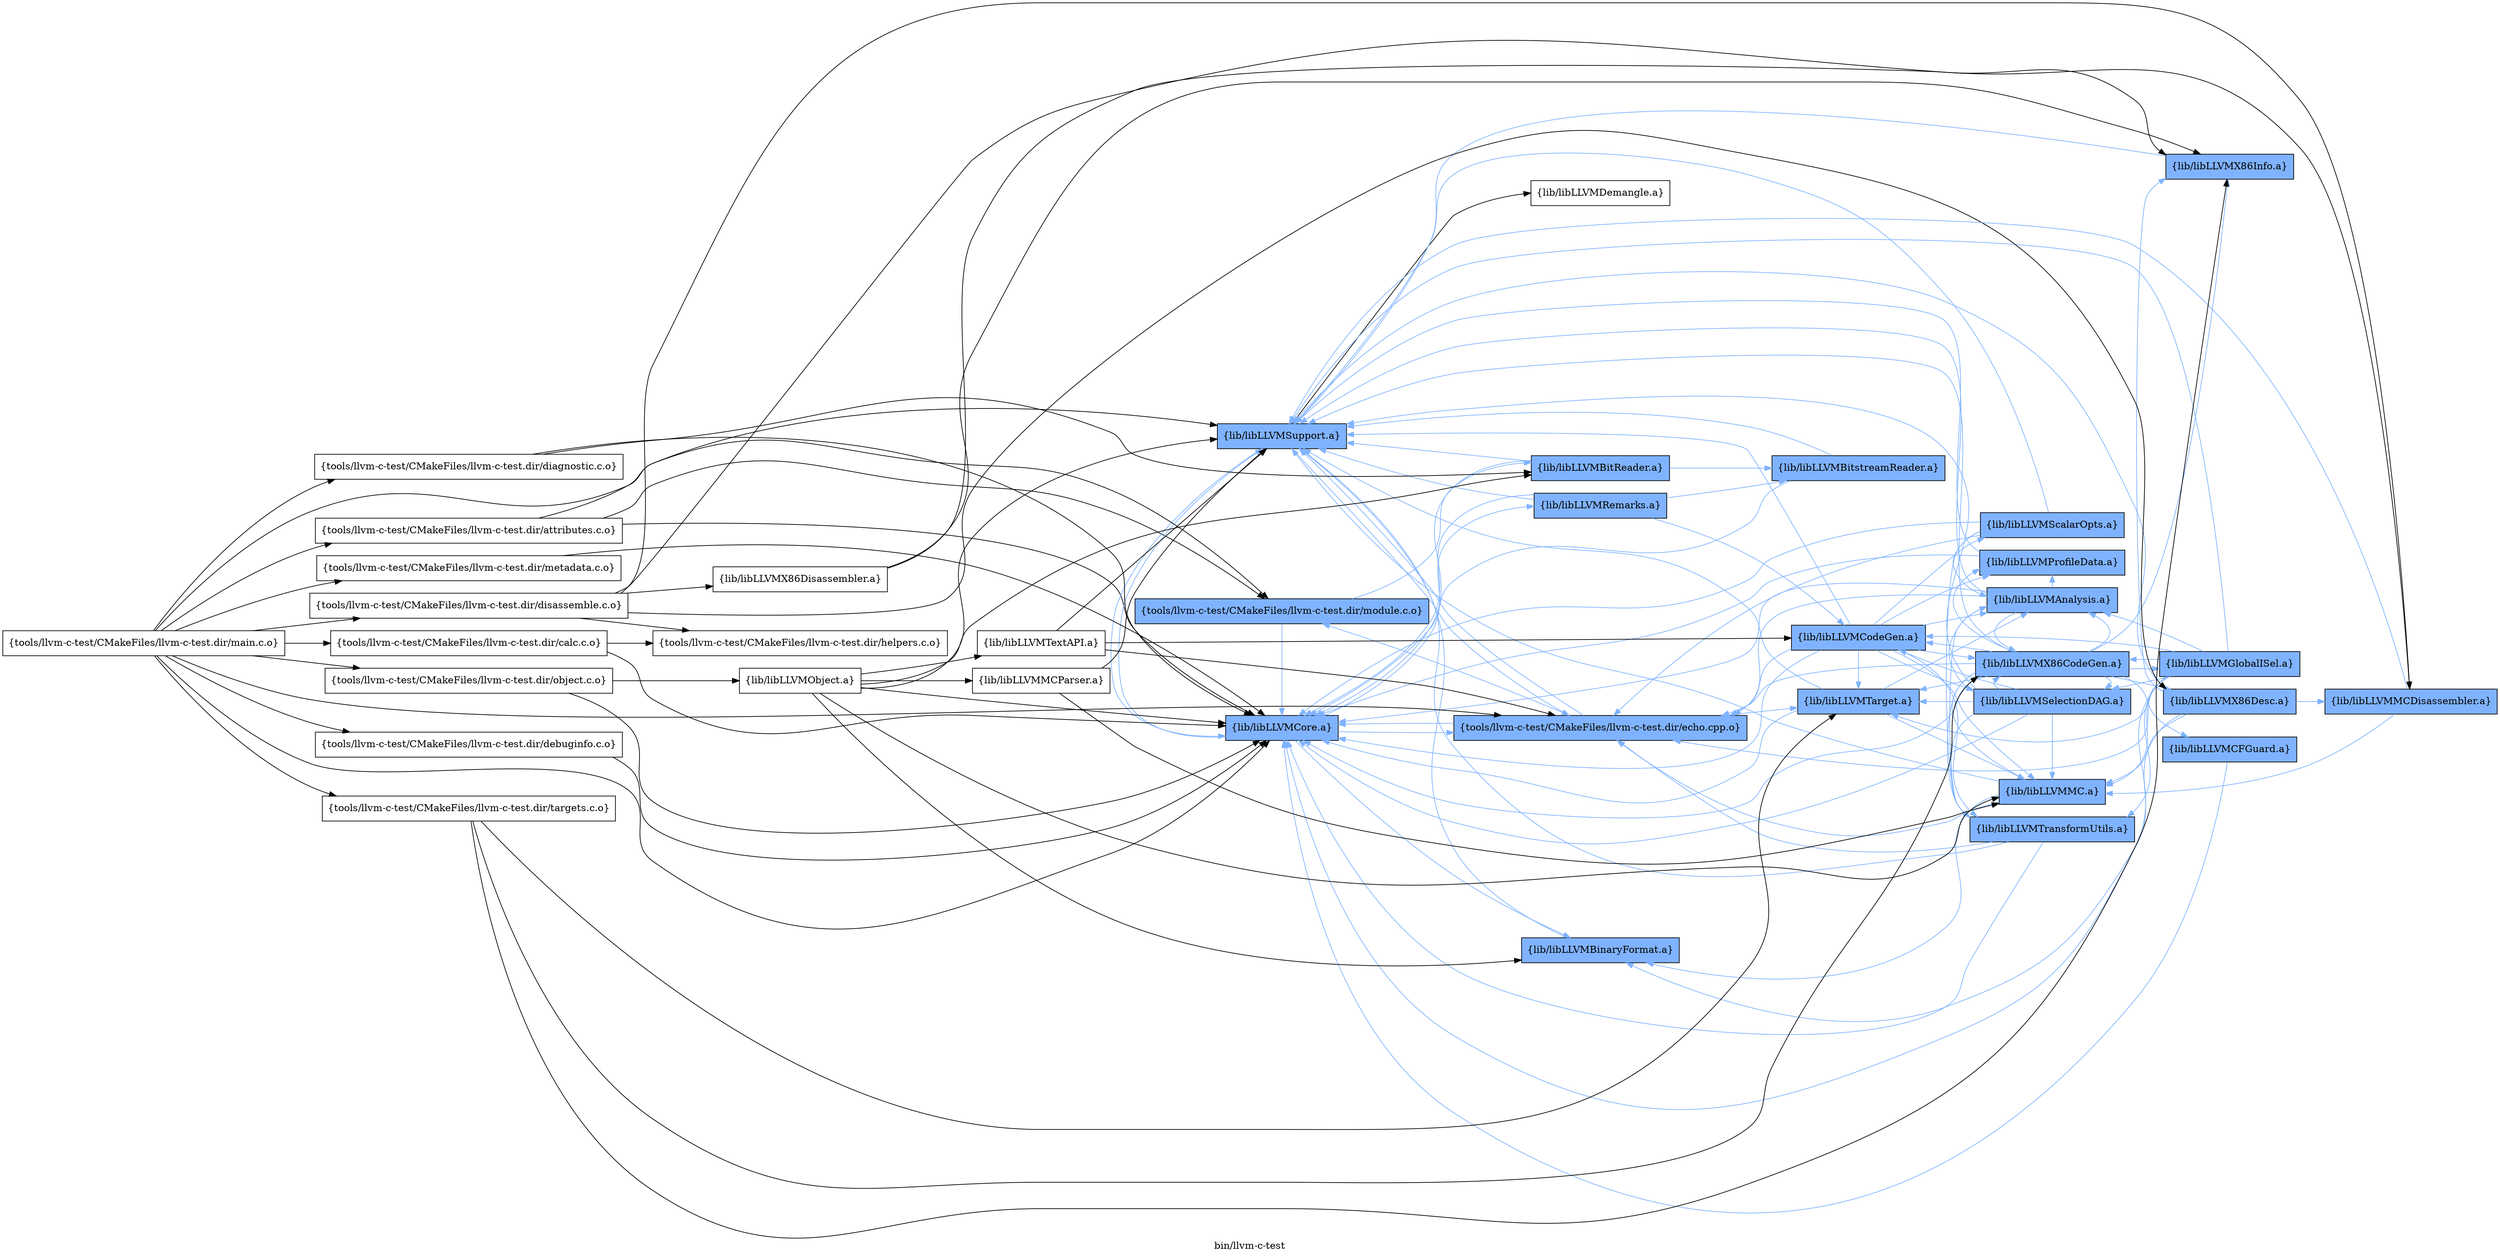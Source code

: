 digraph "bin/llvm-c-test" {
	label="bin/llvm-c-test";
	rankdir=LR;
	{ rank=same; Node0x5613f581a798;  }
	{ rank=same; Node0x5613f58150b8; Node0x5613f5809f38; Node0x5613f580a118;  }
	{ rank=same; Node0x5613f580a4d8; Node0x5613f5819a78; Node0x5613f5818f38; Node0x5613f58186c8; Node0x5613f5818d08;  }
	{ rank=same; Node0x5613f5817bd8; Node0x5613f580a6b8; Node0x5613f580e308;  }
	{ rank=same; Node0x5613f580ef38; Node0x5613f58176d8; Node0x5613f580ba18; Node0x5613f580e948; Node0x5613f580c9b8; Node0x5613f5811b48; Node0x5613f580ddb8;  }
	{ rank=same; Node0x5613f580a9d8; Node0x5613f580bab8; Node0x5613f5812098; Node0x5613f580b338;  }

	Node0x5613f581a798 [shape=record,shape=box,group=0,label="{tools/llvm-c-test/CMakeFiles/llvm-c-test.dir/attributes.c.o}"];
	Node0x5613f581a798 -> Node0x5613f58150b8;
	Node0x5613f581a798 -> Node0x5613f5809f38;
	Node0x5613f581a798 -> Node0x5613f580a118;
	Node0x5613f58150b8 [shape=record,shape=box,group=1,style=filled,fillcolor="0.600000 0.5 1",label="{tools/llvm-c-test/CMakeFiles/llvm-c-test.dir/module.c.o}"];
	Node0x5613f58150b8 -> Node0x5613f580a4d8[color="0.600000 0.5 1"];
	Node0x5613f58150b8 -> Node0x5613f5809f38[color="0.600000 0.5 1"];
	Node0x5613f5809f38 [shape=record,shape=box,group=1,style=filled,fillcolor="0.600000 0.5 1",label="{lib/libLLVMCore.a}"];
	Node0x5613f5809f38 -> Node0x5613f580a118[color="0.600000 0.5 1"];
	Node0x5613f5809f38 -> Node0x5613f5819a78[color="0.600000 0.5 1"];
	Node0x5613f5809f38 -> Node0x5613f5818f38[color="0.600000 0.5 1"];
	Node0x5613f5809f38 -> Node0x5613f58186c8[color="0.600000 0.5 1"];
	Node0x5613f580a118 [shape=record,shape=box,group=1,style=filled,fillcolor="0.600000 0.5 1",label="{lib/libLLVMSupport.a}"];
	Node0x5613f580a118 -> Node0x5613f5818f38[color="0.600000 0.5 1"];
	Node0x5613f580a118 -> Node0x5613f5809f38[color="0.600000 0.5 1"];
	Node0x5613f580a118 -> Node0x5613f5818d08;
	Node0x5613f581aec8 [shape=record,shape=box,group=0,label="{tools/llvm-c-test/CMakeFiles/llvm-c-test.dir/calc.c.o}"];
	Node0x5613f581aec8 -> Node0x5613f581d178;
	Node0x5613f581aec8 -> Node0x5613f5809f38;
	Node0x5613f581d178 [shape=record,shape=box,group=0,label="{tools/llvm-c-test/CMakeFiles/llvm-c-test.dir/helpers.c.o}"];
	Node0x5613f581a1a8 [shape=record,shape=box,group=0,label="{tools/llvm-c-test/CMakeFiles/llvm-c-test.dir/debuginfo.c.o}"];
	Node0x5613f581a1a8 -> Node0x5613f5809f38;
	Node0x5613f58195c8 [shape=record,shape=box,group=0,label="{tools/llvm-c-test/CMakeFiles/llvm-c-test.dir/diagnostic.c.o}"];
	Node0x5613f58195c8 -> Node0x5613f580a4d8;
	Node0x5613f58195c8 -> Node0x5613f5809f38;
	Node0x5613f580a4d8 [shape=record,shape=box,group=1,style=filled,fillcolor="0.600000 0.5 1",label="{lib/libLLVMBitReader.a}"];
	Node0x5613f580a4d8 -> Node0x5613f5809f38[color="0.600000 0.5 1"];
	Node0x5613f580a4d8 -> Node0x5613f580a118[color="0.600000 0.5 1"];
	Node0x5613f580a4d8 -> Node0x5613f5817bd8[color="0.600000 0.5 1"];
	Node0x5613f5819bb8 [shape=record,shape=box,group=0,label="{tools/llvm-c-test/CMakeFiles/llvm-c-test.dir/disassemble.c.o}"];
	Node0x5613f5819bb8 -> Node0x5613f581d178;
	Node0x5613f5819bb8 -> Node0x5613f580ae38;
	Node0x5613f5819bb8 -> Node0x5613f580a9d8;
	Node0x5613f5819bb8 -> Node0x5613f580b338;
	Node0x5613f5819bb8 -> Node0x5613f5809a38;
	Node0x5613f580ae38 [shape=record,shape=box,group=0,label="{lib/libLLVMX86Disassembler.a}"];
	Node0x5613f580ae38 -> Node0x5613f580a9d8;
	Node0x5613f580ae38 -> Node0x5613f5809a38;
	Node0x5613f580a9d8 [shape=record,shape=box,group=1,style=filled,fillcolor="0.600000 0.5 1",label="{lib/libLLVMX86Info.a}"];
	Node0x5613f580a9d8 -> Node0x5613f580a118[color="0.600000 0.5 1"];
	Node0x5613f580b338 [shape=record,shape=box,group=1,style=filled,fillcolor="0.600000 0.5 1",label="{lib/libLLVMX86Desc.a}"];
	Node0x5613f580b338 -> Node0x5613f580a9d8[color="0.600000 0.5 1"];
	Node0x5613f580b338 -> Node0x5613f5809a38[color="0.600000 0.5 1"];
	Node0x5613f580b338 -> Node0x5613f580a118[color="0.600000 0.5 1"];
	Node0x5613f580b338 -> Node0x5613f58176d8[color="0.600000 0.5 1"];
	Node0x5613f580b338 -> Node0x5613f5819a78[color="0.600000 0.5 1"];
	Node0x5613f5809a38 [shape=record,shape=box,group=1,style=filled,fillcolor="0.600000 0.5 1",label="{lib/libLLVMMCDisassembler.a}"];
	Node0x5613f5809a38 -> Node0x5613f580a118[color="0.600000 0.5 1"];
	Node0x5613f5809a38 -> Node0x5613f58176d8[color="0.600000 0.5 1"];
	Node0x5613f5818f38 [shape=record,shape=box,group=1,style=filled,fillcolor="0.600000 0.5 1",label="{tools/llvm-c-test/CMakeFiles/llvm-c-test.dir/echo.cpp.o}"];
	Node0x5613f5818f38 -> Node0x5613f58150b8[color="0.600000 0.5 1"];
	Node0x5613f5818f38 -> Node0x5613f5809f38[color="0.600000 0.5 1"];
	Node0x5613f5818f38 -> Node0x5613f580a118[color="0.600000 0.5 1"];
	Node0x5613f5818f38 -> Node0x5613f580a6b8[color="0.600000 0.5 1"];
	Node0x5613f580a6b8 [shape=record,shape=box,group=1,style=filled,fillcolor="0.600000 0.5 1",label="{lib/libLLVMTarget.a}"];
	Node0x5613f580a6b8 -> Node0x5613f5809f38[color="0.600000 0.5 1"];
	Node0x5613f580a6b8 -> Node0x5613f580a118[color="0.600000 0.5 1"];
	Node0x5613f580a6b8 -> Node0x5613f580ef38[color="0.600000 0.5 1"];
	Node0x5613f580a6b8 -> Node0x5613f58176d8[color="0.600000 0.5 1"];
	Node0x5613f5816af8 [shape=record,shape=box,group=0,label="{tools/llvm-c-test/CMakeFiles/llvm-c-test.dir/main.c.o}"];
	Node0x5613f5816af8 -> Node0x5613f581a798;
	Node0x5613f5816af8 -> Node0x5613f581aec8;
	Node0x5613f5816af8 -> Node0x5613f581a1a8;
	Node0x5613f5816af8 -> Node0x5613f58195c8;
	Node0x5613f5816af8 -> Node0x5613f5819bb8;
	Node0x5613f5816af8 -> Node0x5613f5818f38;
	Node0x5613f5816af8 -> Node0x5613f58150b8;
	Node0x5613f5816af8 -> Node0x5613f58152e8;
	Node0x5613f5816af8 -> Node0x5613f5815748;
	Node0x5613f5816af8 -> Node0x5613f5813b28;
	Node0x5613f5816af8 -> Node0x5613f5809f38;
	Node0x5613f58152e8 [shape=record,shape=box,group=0,label="{tools/llvm-c-test/CMakeFiles/llvm-c-test.dir/metadata.c.o}"];
	Node0x5613f58152e8 -> Node0x5613f5809f38;
	Node0x5613f5815748 [shape=record,shape=box,group=0,label="{tools/llvm-c-test/CMakeFiles/llvm-c-test.dir/object.c.o}"];
	Node0x5613f5815748 -> Node0x5613f5809f38;
	Node0x5613f5815748 -> Node0x5613f5809c18;
	Node0x5613f5813b28 [shape=record,shape=box,group=0,label="{tools/llvm-c-test/CMakeFiles/llvm-c-test.dir/targets.c.o}"];
	Node0x5613f5813b28 -> Node0x5613f580ba18;
	Node0x5613f5813b28 -> Node0x5613f580a9d8;
	Node0x5613f5813b28 -> Node0x5613f580a6b8;
	Node0x5613f5809c18 [shape=record,shape=box,group=0,label="{lib/libLLVMObject.a}"];
	Node0x5613f5809c18 -> Node0x5613f580a118;
	Node0x5613f5809c18 -> Node0x5613f5819a78;
	Node0x5613f5809c18 -> Node0x5613f58176d8;
	Node0x5613f5809c18 -> Node0x5613f580a4d8;
	Node0x5613f5809c18 -> Node0x5613f5809f38;
	Node0x5613f5809c18 -> Node0x5613f580fe88;
	Node0x5613f5809c18 -> Node0x5613f5810338;
	Node0x5613f580ba18 [shape=record,shape=box,group=1,style=filled,fillcolor="0.600000 0.5 1",label="{lib/libLLVMX86CodeGen.a}"];
	Node0x5613f580ba18 -> Node0x5613f580a9d8[color="0.600000 0.5 1"];
	Node0x5613f580ba18 -> Node0x5613f5809f38[color="0.600000 0.5 1"];
	Node0x5613f580ba18 -> Node0x5613f580a118[color="0.600000 0.5 1"];
	Node0x5613f580ba18 -> Node0x5613f580a6b8[color="0.600000 0.5 1"];
	Node0x5613f580ba18 -> Node0x5613f580bab8[color="0.600000 0.5 1"];
	Node0x5613f580ba18 -> Node0x5613f580ef38[color="0.600000 0.5 1"];
	Node0x5613f580ba18 -> Node0x5613f580c9b8[color="0.600000 0.5 1"];
	Node0x5613f580ba18 -> Node0x5613f580e308[color="0.600000 0.5 1"];
	Node0x5613f580ba18 -> Node0x5613f5812098[color="0.600000 0.5 1"];
	Node0x5613f580ba18 -> Node0x5613f58176d8[color="0.600000 0.5 1"];
	Node0x5613f580ba18 -> Node0x5613f580b338[color="0.600000 0.5 1"];
	Node0x5613f580ba18 -> Node0x5613f5818f38[color="0.600000 0.5 1"];
	Node0x5613f580ba18 -> Node0x5613f5811b48[color="0.600000 0.5 1"];
	Node0x5613f580ba18 -> Node0x5613f580e948[color="0.600000 0.5 1"];
	Node0x5613f580bab8 [shape=record,shape=box,group=1,style=filled,fillcolor="0.600000 0.5 1",label="{lib/libLLVMGlobalISel.a}"];
	Node0x5613f580bab8 -> Node0x5613f5809f38[color="0.600000 0.5 1"];
	Node0x5613f580bab8 -> Node0x5613f580a118[color="0.600000 0.5 1"];
	Node0x5613f580bab8 -> Node0x5613f580e308[color="0.600000 0.5 1"];
	Node0x5613f580bab8 -> Node0x5613f580a6b8[color="0.600000 0.5 1"];
	Node0x5613f580bab8 -> Node0x5613f580ef38[color="0.600000 0.5 1"];
	Node0x5613f580bab8 -> Node0x5613f580c9b8[color="0.600000 0.5 1"];
	Node0x5613f580bab8 -> Node0x5613f580e948[color="0.600000 0.5 1"];
	Node0x5613f580bab8 -> Node0x5613f58176d8[color="0.600000 0.5 1"];
	Node0x5613f580bab8 -> Node0x5613f580ba18[color="0.600000 0.5 1"];
	Node0x5613f580bab8 -> Node0x5613f5818f38[color="0.600000 0.5 1"];
	Node0x5613f580ef38 [shape=record,shape=box,group=1,style=filled,fillcolor="0.600000 0.5 1",label="{lib/libLLVMAnalysis.a}"];
	Node0x5613f580ef38 -> Node0x5613f5809f38[color="0.600000 0.5 1"];
	Node0x5613f580ef38 -> Node0x5613f580ba18[color="0.600000 0.5 1"];
	Node0x5613f580ef38 -> Node0x5613f580a118[color="0.600000 0.5 1"];
	Node0x5613f580ef38 -> Node0x5613f5818f38[color="0.600000 0.5 1"];
	Node0x5613f580ef38 -> Node0x5613f5811b48[color="0.600000 0.5 1"];
	Node0x5613f580c9b8 [shape=record,shape=box,group=1,style=filled,fillcolor="0.600000 0.5 1",label="{lib/libLLVMSelectionDAG.a}"];
	Node0x5613f580c9b8 -> Node0x5613f5809f38[color="0.600000 0.5 1"];
	Node0x5613f580c9b8 -> Node0x5613f580a118[color="0.600000 0.5 1"];
	Node0x5613f580c9b8 -> Node0x5613f580ef38[color="0.600000 0.5 1"];
	Node0x5613f580c9b8 -> Node0x5613f580e308[color="0.600000 0.5 1"];
	Node0x5613f580c9b8 -> Node0x5613f58176d8[color="0.600000 0.5 1"];
	Node0x5613f580c9b8 -> Node0x5613f580a6b8[color="0.600000 0.5 1"];
	Node0x5613f580c9b8 -> Node0x5613f580e948[color="0.600000 0.5 1"];
	Node0x5613f580c9b8 -> Node0x5613f580ba18[color="0.600000 0.5 1"];
	Node0x5613f580e308 [shape=record,shape=box,group=1,style=filled,fillcolor="0.600000 0.5 1",label="{lib/libLLVMCodeGen.a}"];
	Node0x5613f580e308 -> Node0x5613f5809f38[color="0.600000 0.5 1"];
	Node0x5613f580e308 -> Node0x5613f580a118[color="0.600000 0.5 1"];
	Node0x5613f580e308 -> Node0x5613f580ef38[color="0.600000 0.5 1"];
	Node0x5613f580e308 -> Node0x5613f580ba18[color="0.600000 0.5 1"];
	Node0x5613f580e308 -> Node0x5613f58176d8[color="0.600000 0.5 1"];
	Node0x5613f580e308 -> Node0x5613f580e948[color="0.600000 0.5 1"];
	Node0x5613f580e308 -> Node0x5613f580a6b8[color="0.600000 0.5 1"];
	Node0x5613f580e308 -> Node0x5613f5818f38[color="0.600000 0.5 1"];
	Node0x5613f580e308 -> Node0x5613f580c9b8[color="0.600000 0.5 1"];
	Node0x5613f580e308 -> Node0x5613f5811b48[color="0.600000 0.5 1"];
	Node0x5613f580e308 -> Node0x5613f580ddb8[color="0.600000 0.5 1"];
	Node0x5613f5812098 [shape=record,shape=box,group=1,style=filled,fillcolor="0.600000 0.5 1",label="{lib/libLLVMCFGuard.a}"];
	Node0x5613f5812098 -> Node0x5613f5809f38[color="0.600000 0.5 1"];
	Node0x5613f58176d8 [shape=record,shape=box,group=1,style=filled,fillcolor="0.600000 0.5 1",label="{lib/libLLVMMC.a}"];
	Node0x5613f58176d8 -> Node0x5613f580a118[color="0.600000 0.5 1"];
	Node0x5613f58176d8 -> Node0x5613f5819a78[color="0.600000 0.5 1"];
	Node0x5613f58176d8 -> Node0x5613f5818f38[color="0.600000 0.5 1"];
	Node0x5613f5811b48 [shape=record,shape=box,group=1,style=filled,fillcolor="0.600000 0.5 1",label="{lib/libLLVMProfileData.a}"];
	Node0x5613f5811b48 -> Node0x5613f5809f38[color="0.600000 0.5 1"];
	Node0x5613f5811b48 -> Node0x5613f580a118[color="0.600000 0.5 1"];
	Node0x5613f580e948 [shape=record,shape=box,group=1,style=filled,fillcolor="0.600000 0.5 1",label="{lib/libLLVMTransformUtils.a}"];
	Node0x5613f580e948 -> Node0x5613f5818f38[color="0.600000 0.5 1"];
	Node0x5613f580e948 -> Node0x5613f5809f38[color="0.600000 0.5 1"];
	Node0x5613f580e948 -> Node0x5613f580a118[color="0.600000 0.5 1"];
	Node0x5613f580e948 -> Node0x5613f580ef38[color="0.600000 0.5 1"];
	Node0x5613f5819a78 [shape=record,shape=box,group=1,style=filled,fillcolor="0.600000 0.5 1",label="{lib/libLLVMBinaryFormat.a}"];
	Node0x5613f5819a78 -> Node0x5613f580a118[color="0.600000 0.5 1"];
	Node0x5613f5817bd8 [shape=record,shape=box,group=1,style=filled,fillcolor="0.600000 0.5 1",label="{lib/libLLVMBitstreamReader.a}"];
	Node0x5613f5817bd8 -> Node0x5613f5809f38[color="0.600000 0.5 1"];
	Node0x5613f5817bd8 -> Node0x5613f580a118[color="0.600000 0.5 1"];
	Node0x5613f58186c8 [shape=record,shape=box,group=1,style=filled,fillcolor="0.600000 0.5 1",label="{lib/libLLVMRemarks.a}"];
	Node0x5613f58186c8 -> Node0x5613f580a118[color="0.600000 0.5 1"];
	Node0x5613f58186c8 -> Node0x5613f5809f38[color="0.600000 0.5 1"];
	Node0x5613f58186c8 -> Node0x5613f5817bd8[color="0.600000 0.5 1"];
	Node0x5613f58186c8 -> Node0x5613f580e308[color="0.600000 0.5 1"];
	Node0x5613f580fe88 [shape=record,shape=box,group=0,label="{lib/libLLVMMCParser.a}"];
	Node0x5613f580fe88 -> Node0x5613f580a118;
	Node0x5613f580fe88 -> Node0x5613f58176d8;
	Node0x5613f5810338 [shape=record,shape=box,group=0,label="{lib/libLLVMTextAPI.a}"];
	Node0x5613f5810338 -> Node0x5613f580a118;
	Node0x5613f5810338 -> Node0x5613f580e308;
	Node0x5613f5810338 -> Node0x5613f5818f38;
	Node0x5613f580ddb8 [shape=record,shape=box,group=1,style=filled,fillcolor="0.600000 0.5 1",label="{lib/libLLVMScalarOpts.a}"];
	Node0x5613f580ddb8 -> Node0x5613f5809f38[color="0.600000 0.5 1"];
	Node0x5613f580ddb8 -> Node0x5613f580a118[color="0.600000 0.5 1"];
	Node0x5613f580ddb8 -> Node0x5613f580e948[color="0.600000 0.5 1"];
	Node0x5613f580ddb8 -> Node0x5613f580ef38[color="0.600000 0.5 1"];
	Node0x5613f580ddb8 -> Node0x5613f5818f38[color="0.600000 0.5 1"];
	Node0x5613f5818d08 [shape=record,shape=box,group=0,label="{lib/libLLVMDemangle.a}"];
}
